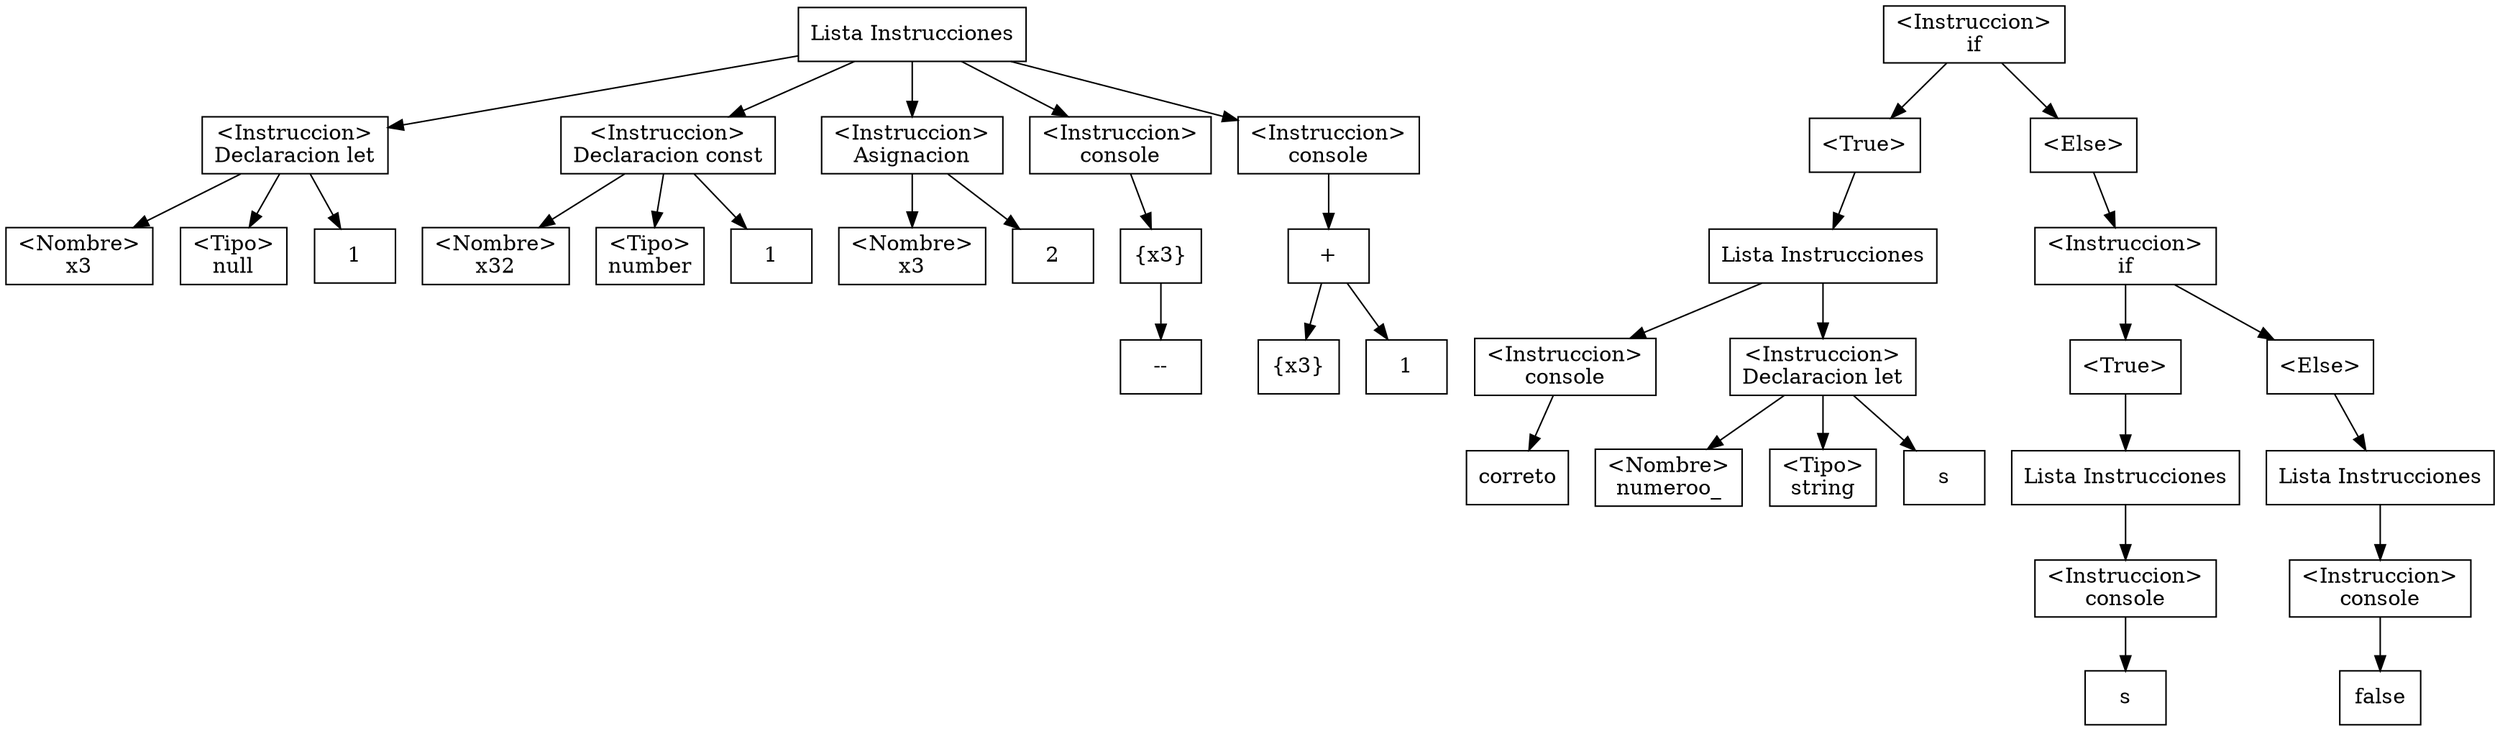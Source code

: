 digraph G {
node[shape=box];
        node_1_1_[label="Lista Instrucciones"];        
        node_1_1_->node_2_1_;
        node_2_1_[label="\<Instruccion\>\nDeclaracion let"];
        node_2_1_1[label="\<Nombre\>\nx3"];
        node_2_1_2[label="\<Tipo\>\nnull"];
        node_2_1_->node_2_1_1
        node_2_1_->node_2_1_2
        node_2_1_->
        node_2_8_;
        node_2_8_[label="1"];node_1_1_->node_3_1_;
        node_3_1_[label="\<Instruccion\>\nDeclaracion const"];
        node_3_1_1[label="\<Nombre\>\nx32"];
        node_3_1_2[label="\<Tipo\>\nnumber"];
        node_3_1_->node_3_1_1
        node_3_1_->node_3_1_2
        node_3_1_->
        node_3_18_;
        node_3_18_[label="1"];node_1_1_->node_4_1_;
        node_4_1_[label="\<Instruccion\>\nAsignacion"];
        node_4_1_1[label="\<Nombre\>\nx3"];
        node_4_1_->node_4_1_1;
        node_4_1_->
        node_4_4_;
        node_4_4_[label="2"];
        node_1_1_->node_6_1_;
        node_6_1_[label="\<Instruccion\>\nconsole"];node_6_1_->
        /**/node_6_15_1;
        node_6_15_1[label="{x3}"];
        node_6_15_[label="--"];
        node_6_15_1->node_6_15_;
        node_1_1_->node_7_1_;
        node_7_1_[label="\<Instruccion\>\nconsole"];node_7_1_->
        node_7_15_;
        node_7_15_[label="+"];
        node_7_15_->
        node_7_13_;
        node_7_13_[label="{x3}"];
        
        node_7_15_->
        node_7_16_;
        node_7_16_[label="1"];
        
        node_10_1_[label="\<Instruccion\>\nif"];
        node_10_1_1[label="\<True\>"];
        node_10_1_2[label="\<Else\>"];
        node_10_1_->node_10_1_1;
        node_10_1_->node_10_1_2;
        node_10_1_1->node_10_9_;
        node_10_9_[label="Lista Instrucciones"];        
        node_10_9_->node_11_5_;
        node_11_5_[label="\<Instruccion\>\nconsole"];node_11_5_->
        node_11_25_;
        node_11_25_[label="correto"];node_10_9_->node_12_5_;
        node_12_5_[label="\<Instruccion\>\nDeclaracion let"];
        node_12_5_1[label="\<Nombre\>\nnumeroo_"];
        node_12_5_2[label="\<Tipo\>\nstring"];
        node_12_5_->node_12_5_1
        node_12_5_->node_12_5_2
        node_12_5_->
        node_12_27_;
        node_12_27_[label="s"];node_10_1_2->node_13_7_
        node_13_7_[label="\<Instruccion\>\nif"];
        node_13_7_1[label="\<True\>"];
        node_13_7_2[label="\<Else\>"];
        node_13_7_->node_13_7_1;
        node_13_7_->node_13_7_2;
        node_13_7_1->node_13_15_;
        node_13_15_[label="Lista Instrucciones"];        
        node_13_15_->node_14_5_;
        node_14_5_[label="\<Instruccion\>\nconsole"];node_14_5_->
        node_14_19_;
        node_14_19_[label="s"];node_13_7_2->node_15_6_
        node_15_6_[label="Lista Instrucciones"];        
        node_15_6_->node_16_5_;
        node_16_5_[label="\<Instruccion\>\nconsole"];node_16_5_->
        node_16_23_;
        node_16_23_[label="false"];
}